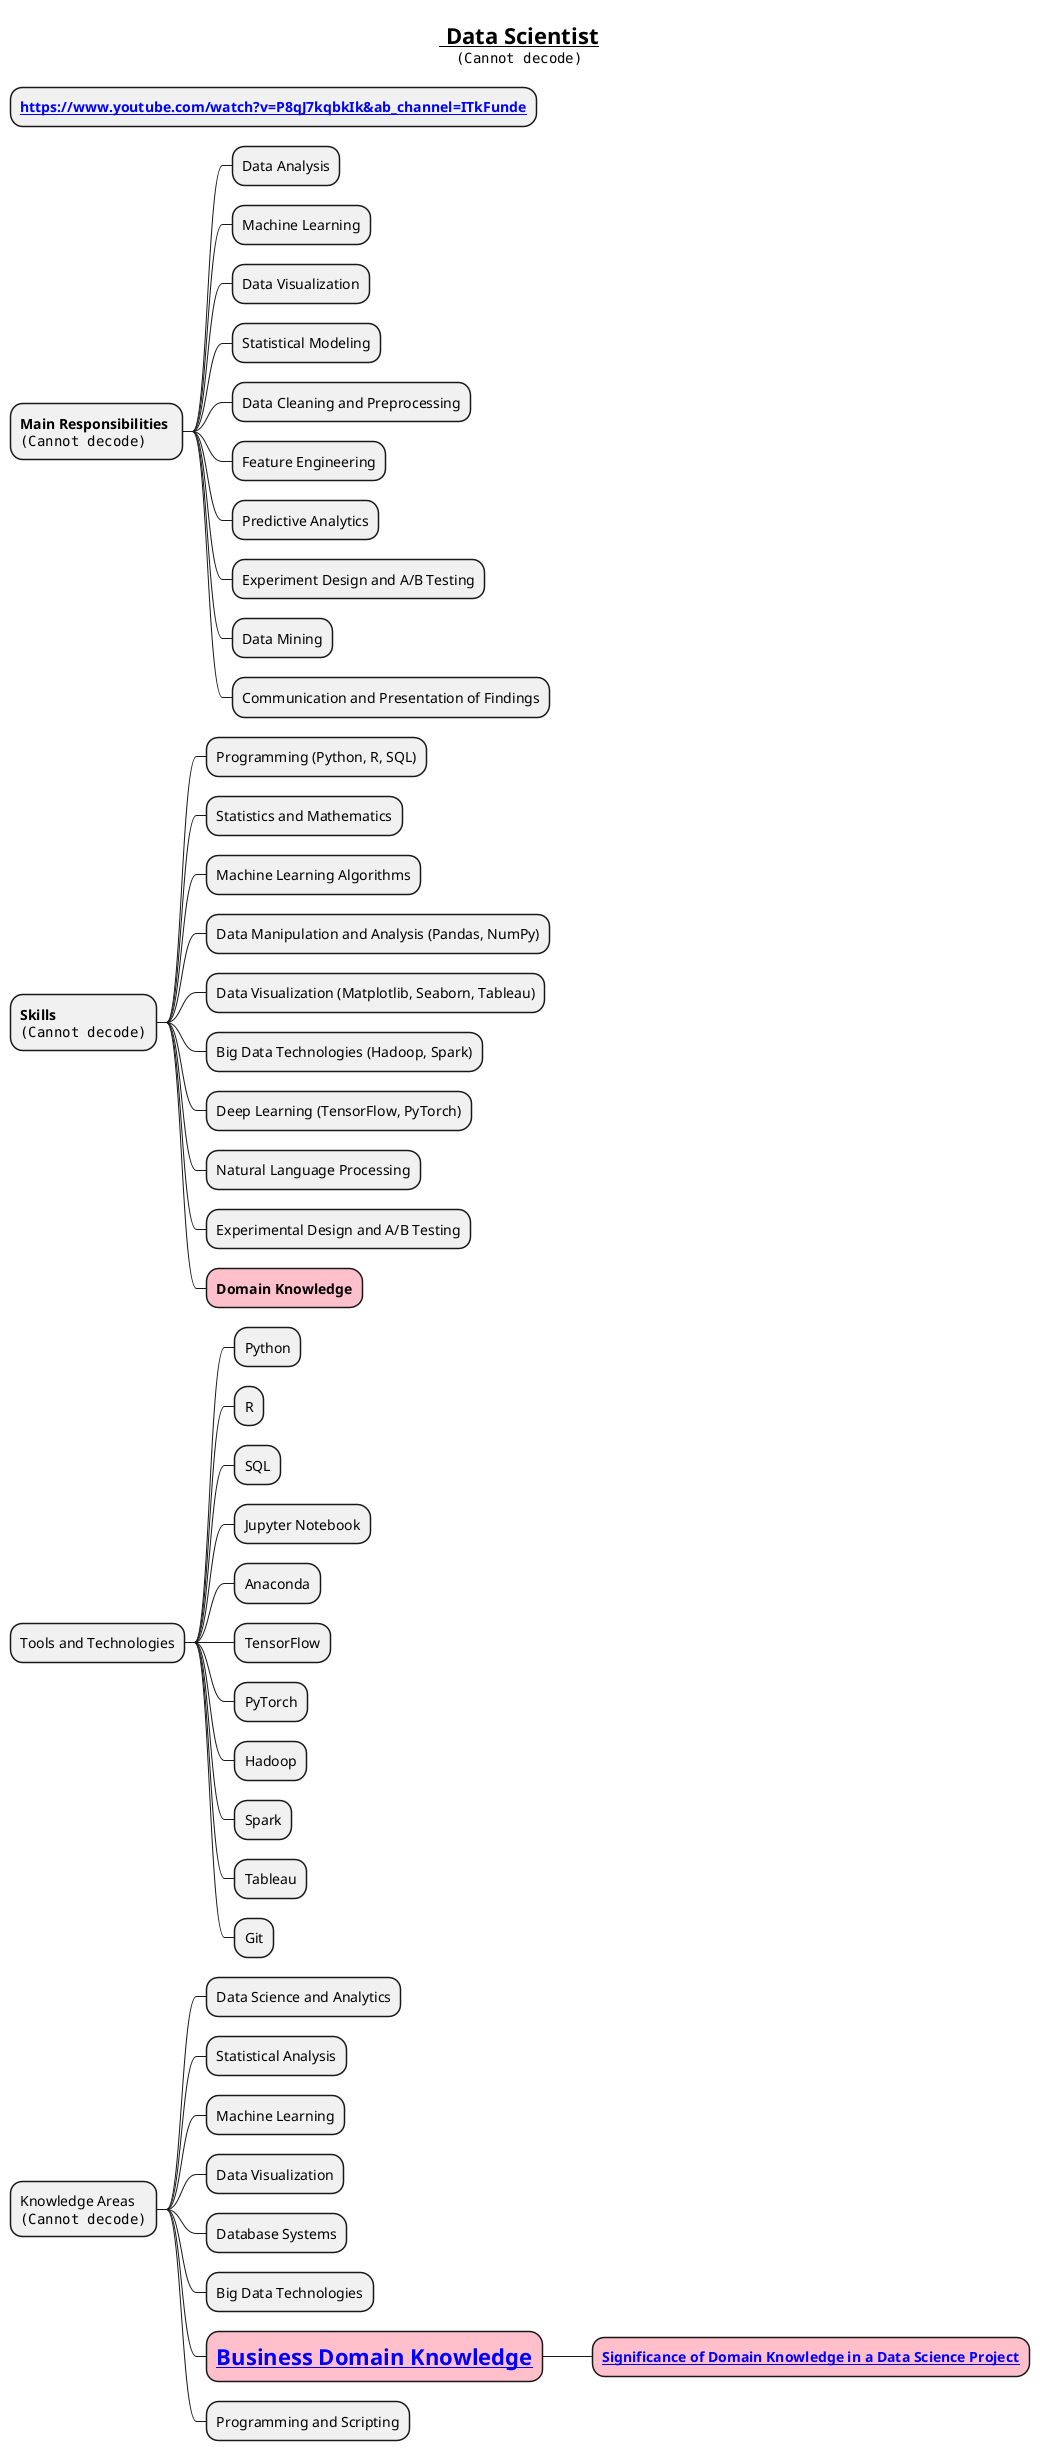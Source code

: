 @startmindmap
title =__ Data Scientist__ \n<img:images/img_5.png>

* **[[https://www.youtube.com/watch?v=P8qJ7kqbkIk&ab_channel=ITkFunde]]**

* **Main Responsibilities** \n<img:images/img_3.png>
** Data Analysis
** Machine Learning
** Data Visualization
** Statistical Modeling
** Data Cleaning and Preprocessing
** Feature Engineering
** Predictive Analytics
** Experiment Design and A/B Testing
** Data Mining
** Communication and Presentation of Findings

* **Skills** \n<img:images/img_6.png>
** Programming (Python, R, SQL)
** Statistics and Mathematics
** Machine Learning Algorithms
** Data Manipulation and Analysis (Pandas, NumPy)
** Data Visualization (Matplotlib, Seaborn, Tableau)
** Big Data Technologies (Hadoop, Spark)
** Deep Learning (TensorFlow, PyTorch)
** Natural Language Processing
** Experimental Design and A/B Testing
**[#pink] **Domain Knowledge**

* Tools and Technologies
** Python
** R
** SQL
** Jupyter Notebook
** Anaconda
** TensorFlow
** PyTorch
** Hadoop
** Spark
** Tableau
** Git

* Knowledge Areas \n<img:images/img_7.png>
** Data Science and Analytics
** Statistical Analysis
** Machine Learning
** Data Visualization
** Database Systems
** Big Data Technologies
**[#pink] =**[[https://heartbeat.comet.ml/significance-of-domain-knowledge-in-a-data-science-project-9fc450b35213 Business Domain Knowledge]]**
***[#pink] **[[https://heartbeat.comet.ml/significance-of-domain-knowledge-in-a-data-science-project-9fc450b35213 Significance of Domain Knowledge in a Data Science Project]]**
** Programming and Scripting

@endmindmap
